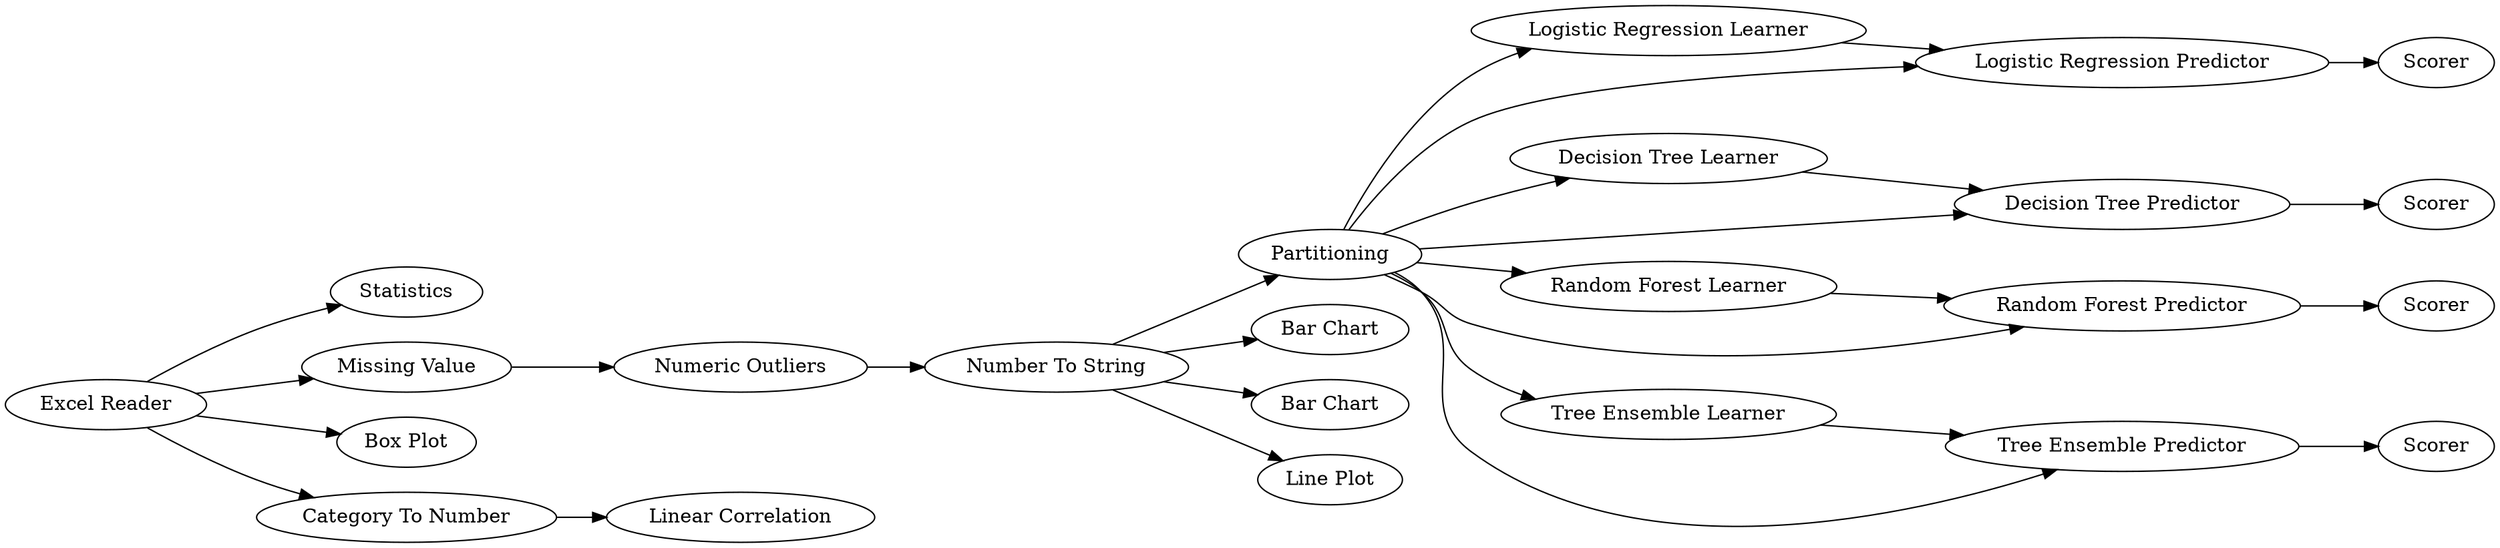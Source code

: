 digraph {
	1 [label="Excel Reader"]
	2 [label=Statistics]
	3 [label="Missing Value"]
	4 [label="Box Plot"]
	5 [label="Numeric Outliers"]
	6 [label="Number To String"]
	7 [label=Partitioning]
	8 [label="Logistic Regression Learner"]
	9 [label="Logistic Regression Predictor"]
	10 [label=Scorer]
	13 [label="Decision Tree Learner"]
	14 [label="Decision Tree Predictor"]
	15 [label=Scorer]
	16 [label=Scorer]
	17 [label="Random Forest Learner"]
	18 [label="Random Forest Predictor"]
	19 [label="Tree Ensemble Learner"]
	20 [label="Tree Ensemble Predictor"]
	21 [label=Scorer]
	24 [label="Linear Correlation"]
	25 [label="Category To Number"]
	26 [label="Bar Chart"]
	27 [label="Bar Chart"]
	28 [label="Line Plot"]
	1 -> 2
	1 -> 3
	1 -> 4
	1 -> 25
	3 -> 5
	5 -> 6
	6 -> 7
	6 -> 26
	6 -> 27
	6 -> 28
	7 -> 8
	7 -> 9
	7 -> 17
	7 -> 18
	7 -> 13
	7 -> 14
	7 -> 19
	7 -> 20
	8 -> 9
	9 -> 10
	13 -> 14
	14 -> 16
	17 -> 18
	18 -> 15
	19 -> 20
	20 -> 21
	25 -> 24
	rankdir=LR
}
